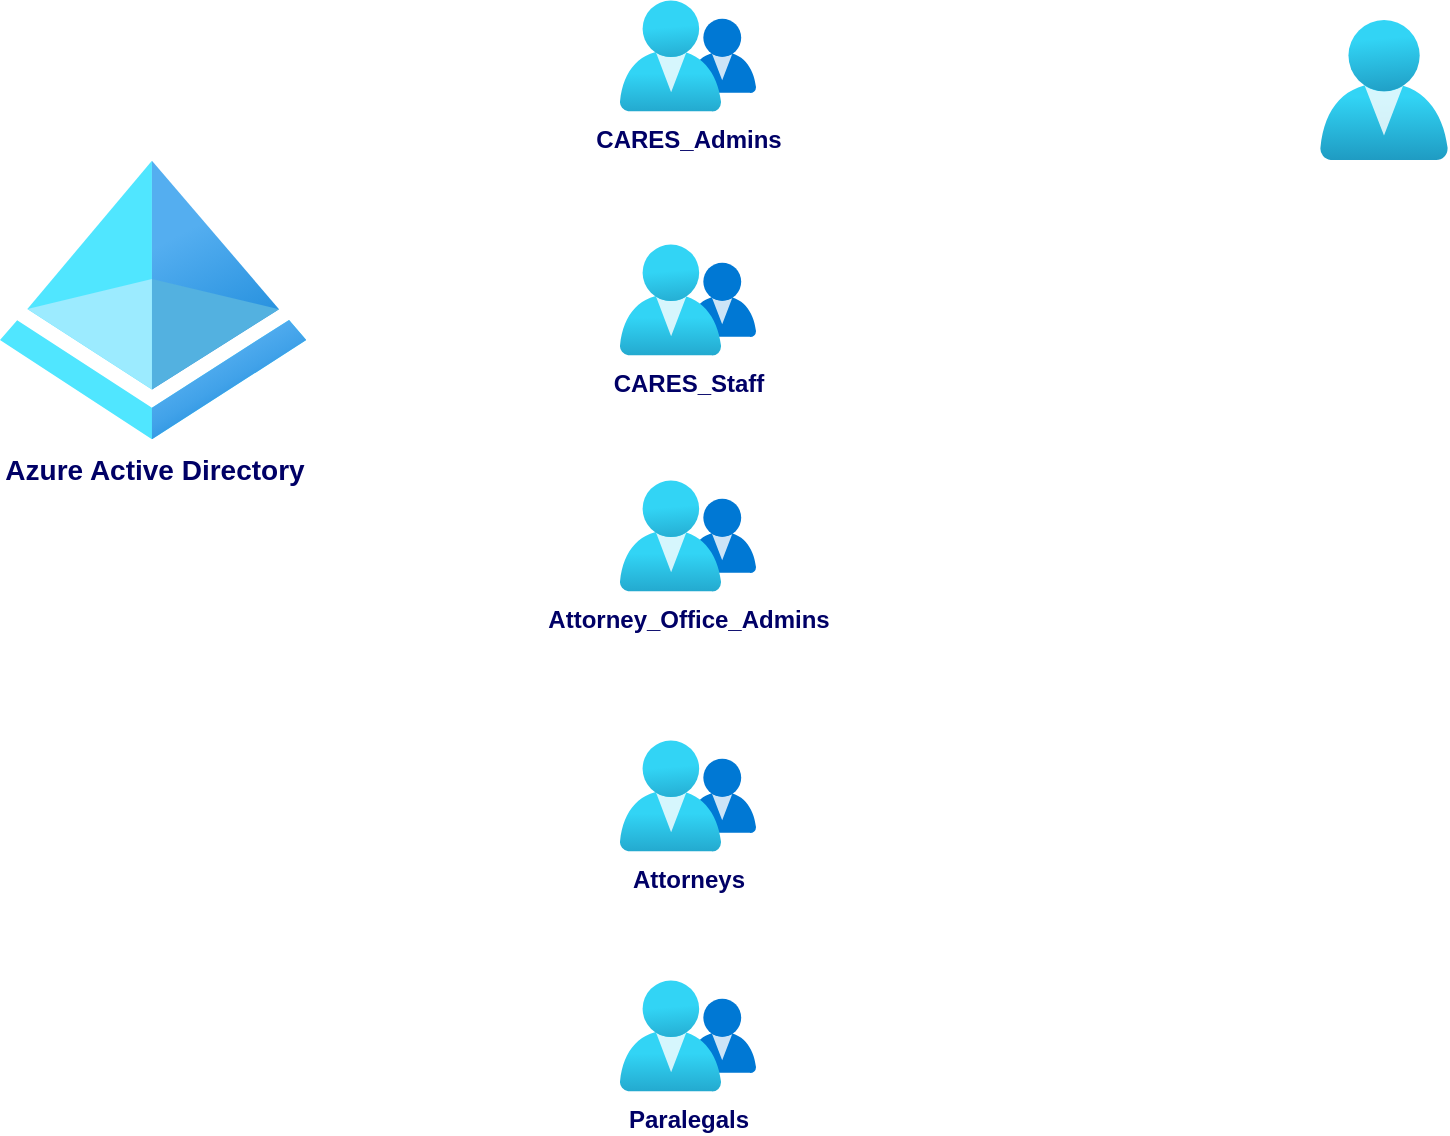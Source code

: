<mxfile version="26.2.13">
  <diagram name="Page-1" id="gjRwArojgZYYIki9WDUN">
    <mxGraphModel dx="1420" dy="786" grid="1" gridSize="10" guides="1" tooltips="1" connect="1" arrows="1" fold="1" page="1" pageScale="1" pageWidth="850" pageHeight="1100" math="0" shadow="0">
      <root>
        <mxCell id="0" />
        <mxCell id="1" parent="0" />
        <mxCell id="b-p4U6EYxs2qN4ZGOnnN-1" value="&lt;b&gt;&lt;font style=&quot;font-size: 14px; color: rgb(0, 0, 102);&quot;&gt;Azure Active Directory&lt;/font&gt;&lt;/b&gt;" style="image;aspect=fixed;html=1;points=[];align=center;fontSize=12;image=img/lib/azure2/identity/Azure_Active_Directory.svg;" vertex="1" parent="1">
          <mxGeometry x="30" y="260" width="153.13" height="140" as="geometry" />
        </mxCell>
        <mxCell id="b-p4U6EYxs2qN4ZGOnnN-2" value="&lt;b&gt;&lt;font style=&quot;color: rgb(0, 0, 102);&quot;&gt;CARES_Admins&lt;/font&gt;&lt;/b&gt;" style="image;aspect=fixed;html=1;points=[];align=center;fontSize=12;image=img/lib/azure2/identity/Groups.svg;" vertex="1" parent="1">
          <mxGeometry x="340" y="180" width="68" height="56.0" as="geometry" />
        </mxCell>
        <mxCell id="b-p4U6EYxs2qN4ZGOnnN-3" value="" style="image;aspect=fixed;html=1;points=[];align=center;fontSize=12;image=img/lib/azure2/identity/Users.svg;" vertex="1" parent="1">
          <mxGeometry x="690" y="190" width="64" height="70" as="geometry" />
        </mxCell>
        <mxCell id="b-p4U6EYxs2qN4ZGOnnN-4" value="&lt;b&gt;&lt;font style=&quot;color: rgb(0, 0, 102);&quot;&gt;CARES_Staff&lt;/font&gt;&lt;/b&gt;" style="image;aspect=fixed;html=1;points=[];align=center;fontSize=12;image=img/lib/azure2/identity/Groups.svg;" vertex="1" parent="1">
          <mxGeometry x="340" y="302" width="68" height="56.0" as="geometry" />
        </mxCell>
        <mxCell id="b-p4U6EYxs2qN4ZGOnnN-7" value="&lt;font color=&quot;#000066&quot;&gt;&lt;b&gt;Attorney_Office_Admins&lt;/b&gt;&lt;/font&gt;" style="image;aspect=fixed;html=1;points=[];align=center;fontSize=12;image=img/lib/azure2/identity/Groups.svg;" vertex="1" parent="1">
          <mxGeometry x="340" y="420" width="68" height="56.0" as="geometry" />
        </mxCell>
        <mxCell id="b-p4U6EYxs2qN4ZGOnnN-8" value="&lt;font color=&quot;#000066&quot;&gt;&lt;b&gt;Attorneys&lt;/b&gt;&lt;/font&gt;" style="image;aspect=fixed;html=1;points=[];align=center;fontSize=12;image=img/lib/azure2/identity/Groups.svg;" vertex="1" parent="1">
          <mxGeometry x="340" y="550" width="68" height="56.0" as="geometry" />
        </mxCell>
        <mxCell id="b-p4U6EYxs2qN4ZGOnnN-9" value="&lt;font color=&quot;#000066&quot;&gt;&lt;b&gt;Paralegals&lt;/b&gt;&lt;/font&gt;" style="image;aspect=fixed;html=1;points=[];align=center;fontSize=12;image=img/lib/azure2/identity/Groups.svg;" vertex="1" parent="1">
          <mxGeometry x="340" y="670" width="68" height="56.0" as="geometry" />
        </mxCell>
      </root>
    </mxGraphModel>
  </diagram>
</mxfile>
